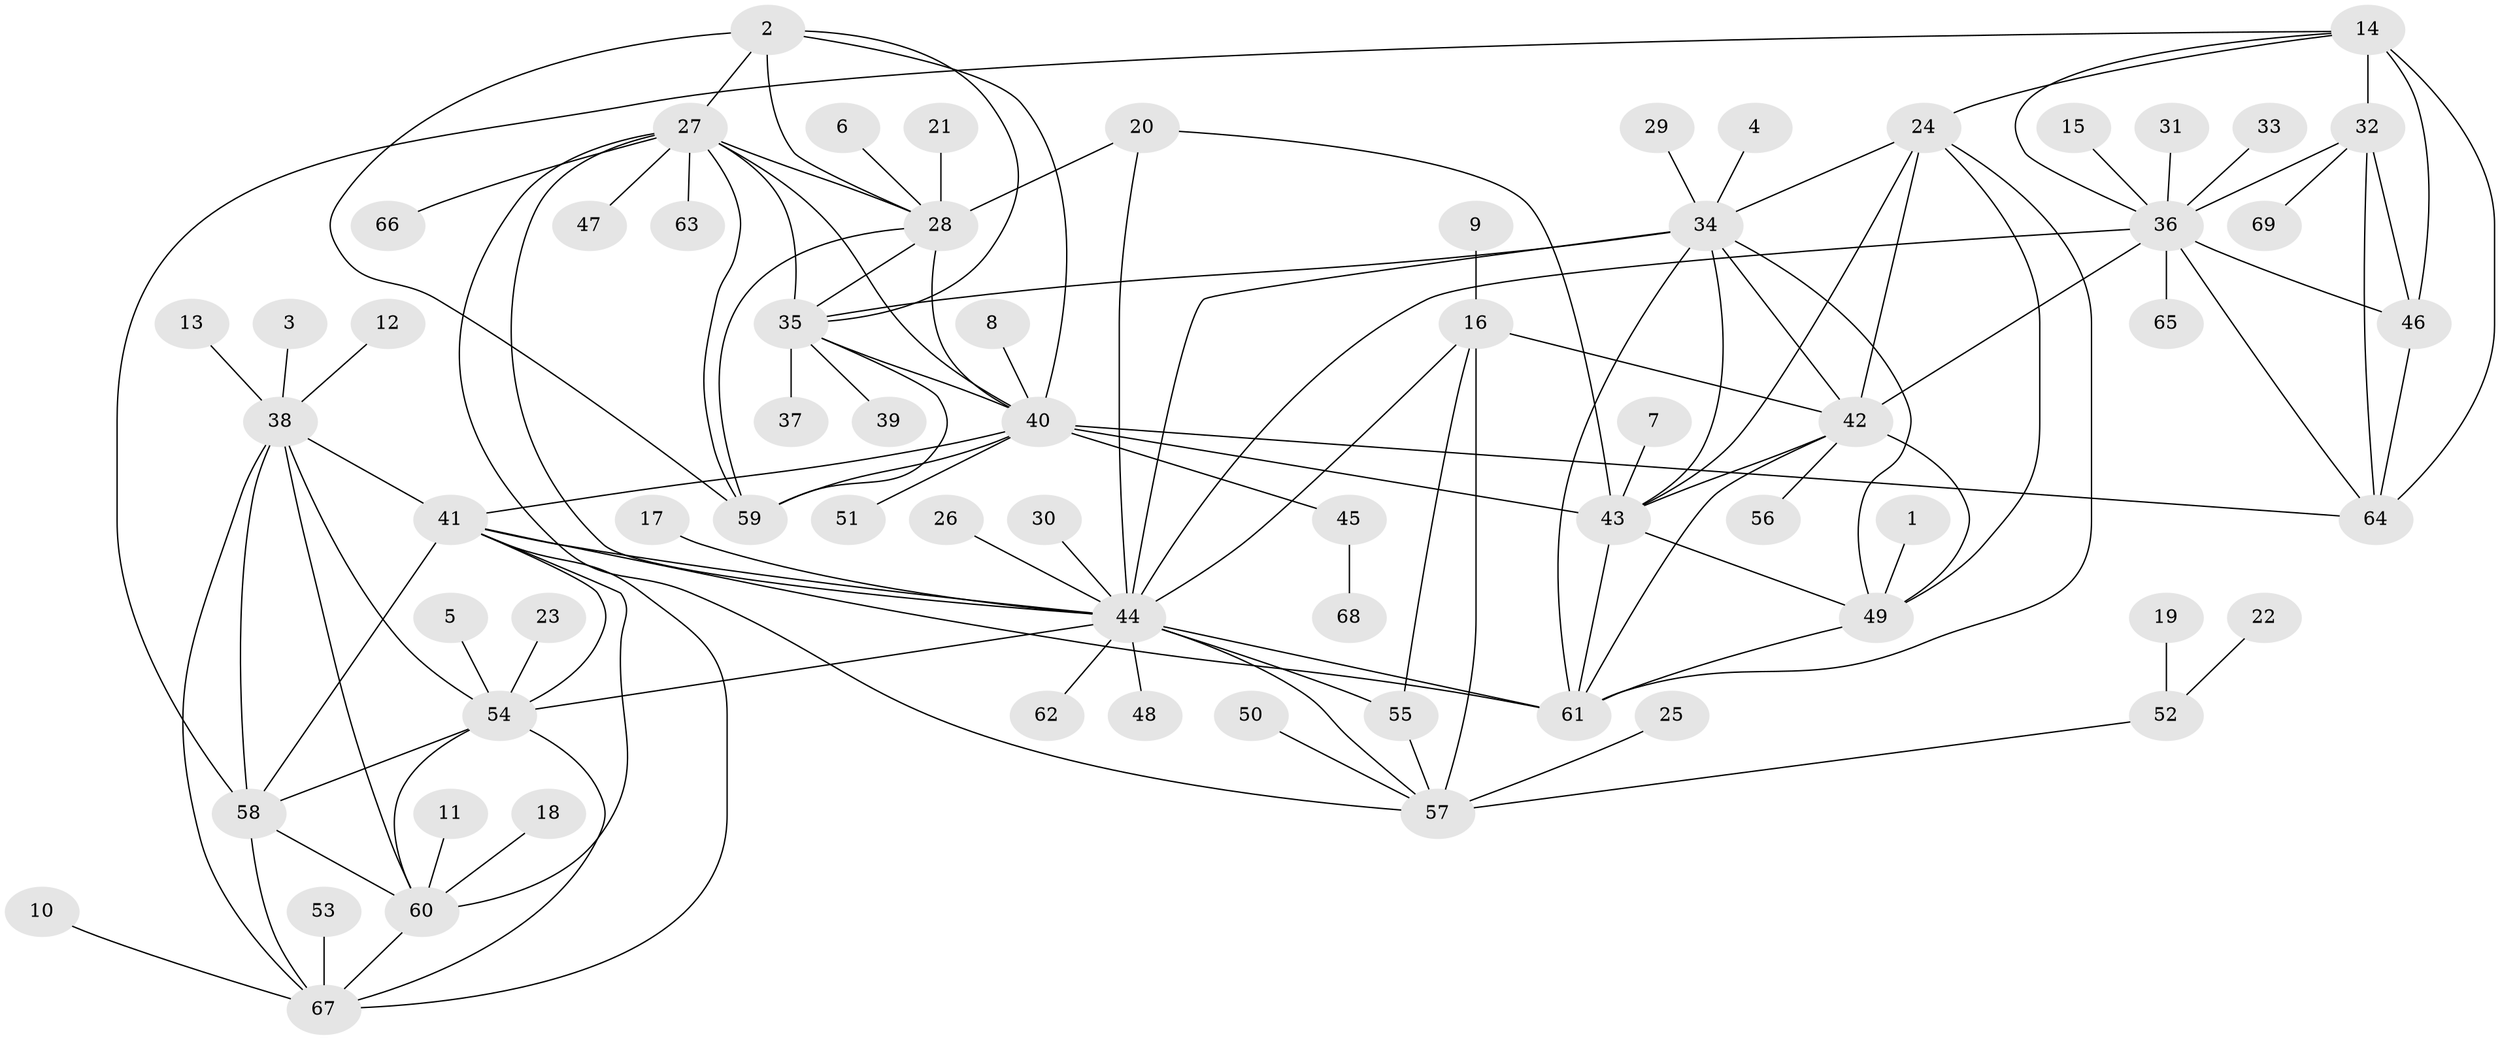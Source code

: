 // original degree distribution, {8: 0.04477611940298507, 7: 0.05970149253731343, 16: 0.007462686567164179, 10: 0.04477611940298507, 11: 0.007462686567164179, 12: 0.007462686567164179, 6: 0.022388059701492536, 9: 0.022388059701492536, 13: 0.007462686567164179, 1: 0.6268656716417911, 2: 0.1044776119402985, 5: 0.007462686567164179, 4: 0.022388059701492536, 3: 0.014925373134328358}
// Generated by graph-tools (version 1.1) at 2025/26/03/09/25 03:26:38]
// undirected, 69 vertices, 121 edges
graph export_dot {
graph [start="1"]
  node [color=gray90,style=filled];
  1;
  2;
  3;
  4;
  5;
  6;
  7;
  8;
  9;
  10;
  11;
  12;
  13;
  14;
  15;
  16;
  17;
  18;
  19;
  20;
  21;
  22;
  23;
  24;
  25;
  26;
  27;
  28;
  29;
  30;
  31;
  32;
  33;
  34;
  35;
  36;
  37;
  38;
  39;
  40;
  41;
  42;
  43;
  44;
  45;
  46;
  47;
  48;
  49;
  50;
  51;
  52;
  53;
  54;
  55;
  56;
  57;
  58;
  59;
  60;
  61;
  62;
  63;
  64;
  65;
  66;
  67;
  68;
  69;
  1 -- 49 [weight=1.0];
  2 -- 27 [weight=1.0];
  2 -- 28 [weight=1.0];
  2 -- 35 [weight=1.0];
  2 -- 40 [weight=1.0];
  2 -- 59 [weight=1.0];
  3 -- 38 [weight=1.0];
  4 -- 34 [weight=1.0];
  5 -- 54 [weight=1.0];
  6 -- 28 [weight=1.0];
  7 -- 43 [weight=1.0];
  8 -- 40 [weight=1.0];
  9 -- 16 [weight=1.0];
  10 -- 67 [weight=1.0];
  11 -- 60 [weight=1.0];
  12 -- 38 [weight=1.0];
  13 -- 38 [weight=1.0];
  14 -- 24 [weight=1.0];
  14 -- 32 [weight=2.0];
  14 -- 36 [weight=2.0];
  14 -- 46 [weight=2.0];
  14 -- 58 [weight=1.0];
  14 -- 64 [weight=2.0];
  15 -- 36 [weight=1.0];
  16 -- 42 [weight=1.0];
  16 -- 44 [weight=2.0];
  16 -- 55 [weight=2.0];
  16 -- 57 [weight=4.0];
  17 -- 44 [weight=1.0];
  18 -- 60 [weight=1.0];
  19 -- 52 [weight=1.0];
  20 -- 28 [weight=1.0];
  20 -- 43 [weight=1.0];
  20 -- 44 [weight=1.0];
  21 -- 28 [weight=1.0];
  22 -- 52 [weight=1.0];
  23 -- 54 [weight=1.0];
  24 -- 34 [weight=1.0];
  24 -- 42 [weight=1.0];
  24 -- 43 [weight=1.0];
  24 -- 49 [weight=1.0];
  24 -- 61 [weight=1.0];
  25 -- 57 [weight=1.0];
  26 -- 44 [weight=1.0];
  27 -- 28 [weight=1.0];
  27 -- 35 [weight=1.0];
  27 -- 40 [weight=1.0];
  27 -- 44 [weight=1.0];
  27 -- 47 [weight=1.0];
  27 -- 57 [weight=1.0];
  27 -- 59 [weight=1.0];
  27 -- 63 [weight=1.0];
  27 -- 66 [weight=1.0];
  28 -- 35 [weight=1.0];
  28 -- 40 [weight=1.0];
  28 -- 59 [weight=1.0];
  29 -- 34 [weight=1.0];
  30 -- 44 [weight=1.0];
  31 -- 36 [weight=1.0];
  32 -- 36 [weight=1.0];
  32 -- 46 [weight=1.0];
  32 -- 64 [weight=1.0];
  32 -- 69 [weight=1.0];
  33 -- 36 [weight=1.0];
  34 -- 35 [weight=1.0];
  34 -- 42 [weight=1.0];
  34 -- 43 [weight=1.0];
  34 -- 44 [weight=1.0];
  34 -- 49 [weight=1.0];
  34 -- 61 [weight=1.0];
  35 -- 37 [weight=1.0];
  35 -- 39 [weight=1.0];
  35 -- 40 [weight=1.0];
  35 -- 59 [weight=1.0];
  36 -- 42 [weight=1.0];
  36 -- 44 [weight=1.0];
  36 -- 46 [weight=1.0];
  36 -- 64 [weight=1.0];
  36 -- 65 [weight=1.0];
  38 -- 41 [weight=1.0];
  38 -- 54 [weight=1.0];
  38 -- 58 [weight=1.0];
  38 -- 60 [weight=1.0];
  38 -- 67 [weight=1.0];
  40 -- 41 [weight=1.0];
  40 -- 43 [weight=1.0];
  40 -- 45 [weight=1.0];
  40 -- 51 [weight=1.0];
  40 -- 59 [weight=1.0];
  40 -- 64 [weight=1.0];
  41 -- 44 [weight=2.0];
  41 -- 54 [weight=1.0];
  41 -- 58 [weight=1.0];
  41 -- 60 [weight=1.0];
  41 -- 61 [weight=1.0];
  41 -- 67 [weight=1.0];
  42 -- 43 [weight=1.0];
  42 -- 49 [weight=1.0];
  42 -- 56 [weight=1.0];
  42 -- 61 [weight=1.0];
  43 -- 49 [weight=1.0];
  43 -- 61 [weight=1.0];
  44 -- 48 [weight=1.0];
  44 -- 54 [weight=1.0];
  44 -- 55 [weight=1.0];
  44 -- 57 [weight=2.0];
  44 -- 61 [weight=1.0];
  44 -- 62 [weight=1.0];
  45 -- 68 [weight=1.0];
  46 -- 64 [weight=1.0];
  49 -- 61 [weight=1.0];
  50 -- 57 [weight=1.0];
  52 -- 57 [weight=1.0];
  53 -- 67 [weight=1.0];
  54 -- 58 [weight=1.0];
  54 -- 60 [weight=1.0];
  54 -- 67 [weight=1.0];
  55 -- 57 [weight=2.0];
  58 -- 60 [weight=1.0];
  58 -- 67 [weight=1.0];
  60 -- 67 [weight=1.0];
}

